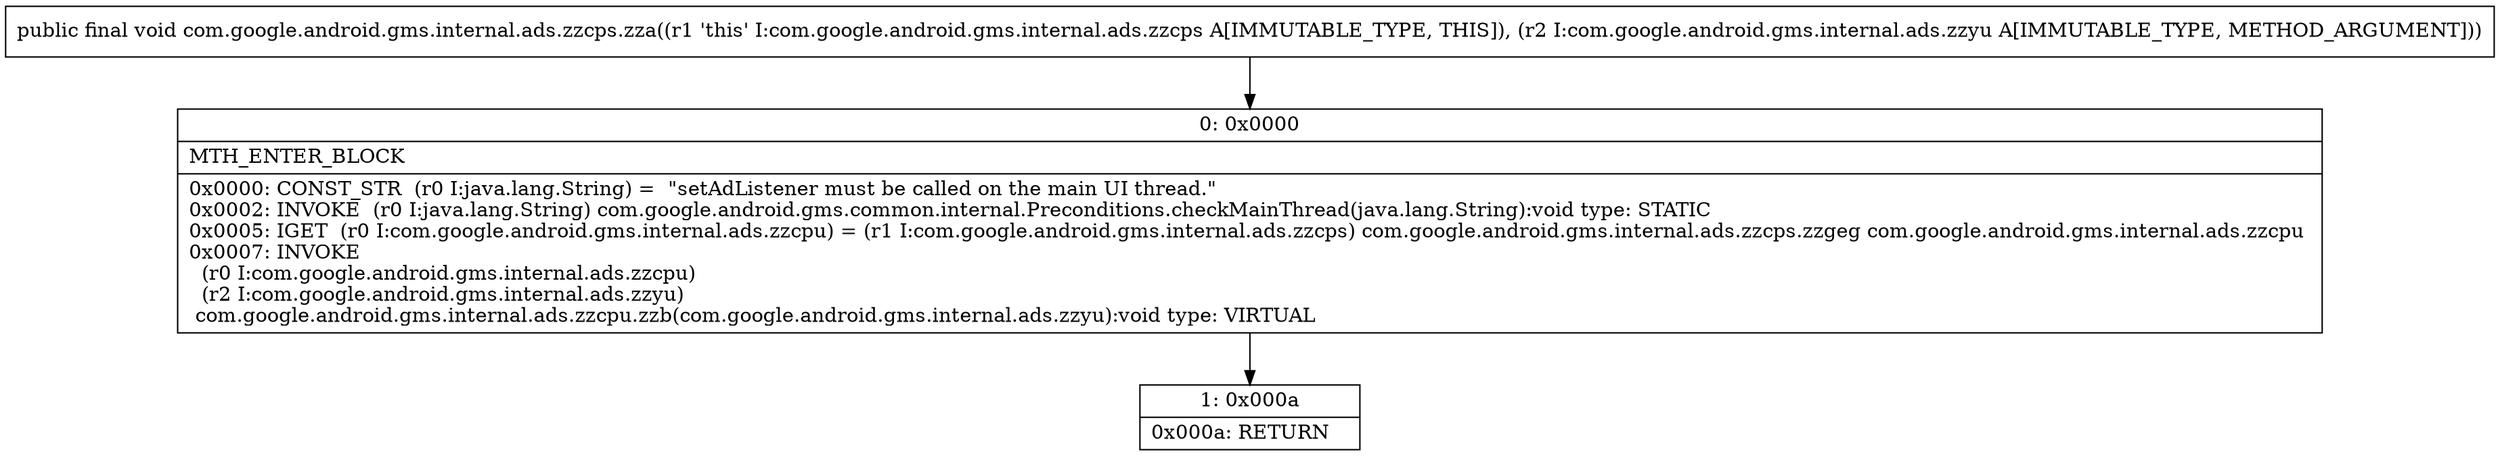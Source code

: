 digraph "CFG forcom.google.android.gms.internal.ads.zzcps.zza(Lcom\/google\/android\/gms\/internal\/ads\/zzyu;)V" {
Node_0 [shape=record,label="{0\:\ 0x0000|MTH_ENTER_BLOCK\l|0x0000: CONST_STR  (r0 I:java.lang.String) =  \"setAdListener must be called on the main UI thread.\" \l0x0002: INVOKE  (r0 I:java.lang.String) com.google.android.gms.common.internal.Preconditions.checkMainThread(java.lang.String):void type: STATIC \l0x0005: IGET  (r0 I:com.google.android.gms.internal.ads.zzcpu) = (r1 I:com.google.android.gms.internal.ads.zzcps) com.google.android.gms.internal.ads.zzcps.zzgeg com.google.android.gms.internal.ads.zzcpu \l0x0007: INVOKE  \l  (r0 I:com.google.android.gms.internal.ads.zzcpu)\l  (r2 I:com.google.android.gms.internal.ads.zzyu)\l com.google.android.gms.internal.ads.zzcpu.zzb(com.google.android.gms.internal.ads.zzyu):void type: VIRTUAL \l}"];
Node_1 [shape=record,label="{1\:\ 0x000a|0x000a: RETURN   \l}"];
MethodNode[shape=record,label="{public final void com.google.android.gms.internal.ads.zzcps.zza((r1 'this' I:com.google.android.gms.internal.ads.zzcps A[IMMUTABLE_TYPE, THIS]), (r2 I:com.google.android.gms.internal.ads.zzyu A[IMMUTABLE_TYPE, METHOD_ARGUMENT])) }"];
MethodNode -> Node_0;
Node_0 -> Node_1;
}

